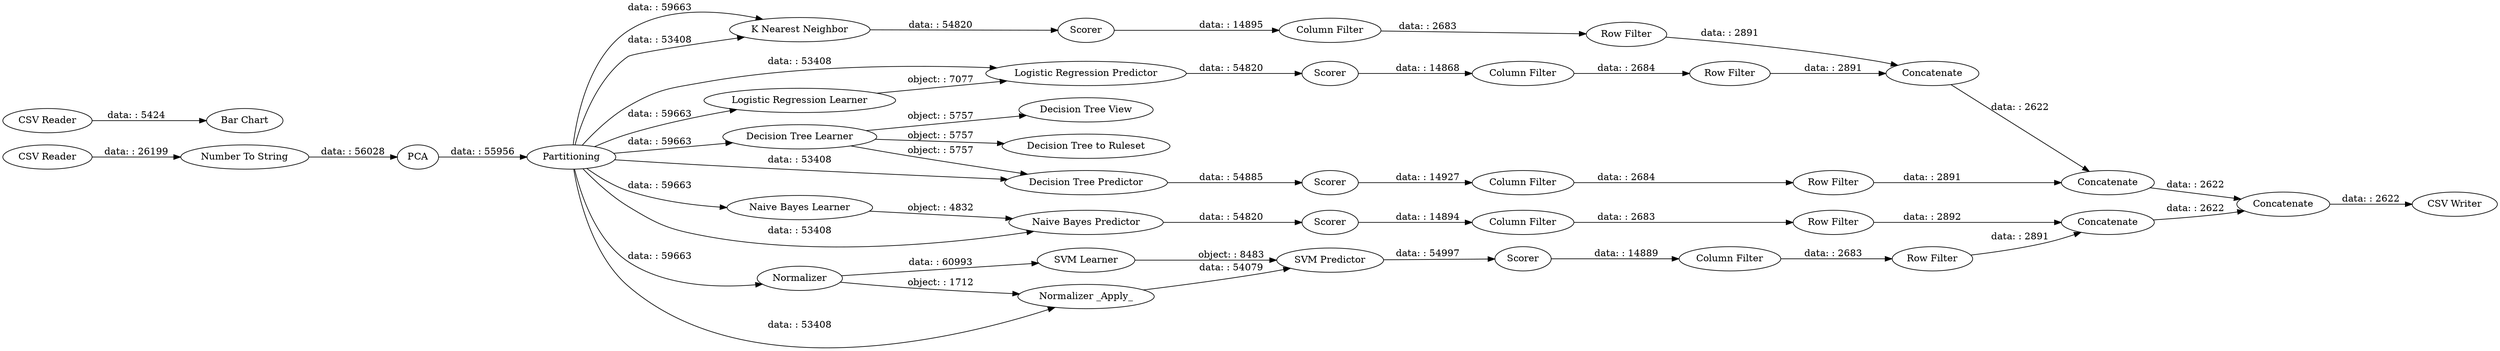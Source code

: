 digraph {
	"-2411952641955418244_25" [label=Scorer]
	"-2411952641955418244_36" [label="Column Filter"]
	"-2411952641955418244_43" [label="CSV Writer"]
	"-2411952641955418244_30" [label="Row Filter"]
	"-2411952641955418244_26" [label="Column Filter"]
	"-2411952641955418244_18" [label="Logistic Regression Learner"]
	"-2411952641955418244_40" [label=Concatenate]
	"-2411952641955418244_8" [label="SVM Learner"]
	"-2411952641955418244_17" [label=Scorer]
	"-2411952641955418244_19" [label="Logistic Regression Predictor"]
	"-2411952641955418244_14" [label="Naive Bayes Predictor"]
	"-2411952641955418244_15" [label=Scorer]
	"-2411952641955418244_44" [label="CSV Reader"]
	"-2411952641955418244_41" [label=Concatenate]
	"-2411952641955418244_20" [label=Scorer]
	"-2411952641955418244_16" [label="K Nearest Neighbor"]
	"-2411952641955418244_10" [label=Scorer]
	"-2411952641955418244_39" [label=Concatenate]
	"-2411952641955418244_37" [label="Row Filter"]
	"-2411952641955418244_38" [label=Concatenate]
	"-2411952641955418244_35" [label="Row Filter"]
	"-2411952641955418244_9" [label="SVM Predictor"]
	"-2411952641955418244_22" [label="Decision Tree View"]
	"-2411952641955418244_29" [label="Column Filter"]
	"-2411952641955418244_21" [label="Decision Tree Learner"]
	"-2411952641955418244_7" [label="Normalizer _Apply_"]
	"-2411952641955418244_12" [label="Number To String"]
	"-2411952641955418244_3" [label=Normalizer]
	"-2411952641955418244_24" [label="Decision Tree to Ruleset"]
	"-2411952641955418244_33" [label="Row Filter"]
	"-2411952641955418244_13" [label="Naive Bayes Learner"]
	"-2411952641955418244_11" [label=PCA]
	"-2411952641955418244_6" [label=Partitioning]
	"-2411952641955418244_34" [label="Column Filter"]
	"-2411952641955418244_42" [label="Bar Chart"]
	"-2411952641955418244_1" [label="CSV Reader"]
	"-2411952641955418244_32" [label="Column Filter"]
	"-2411952641955418244_23" [label="Decision Tree Predictor"]
	"-2411952641955418244_31" [label="Row Filter"]
	"-2411952641955418244_17" -> "-2411952641955418244_32" [label="data: : 14895"]
	"-2411952641955418244_9" -> "-2411952641955418244_10" [label="data: : 54997"]
	"-2411952641955418244_23" -> "-2411952641955418244_25" [label="data: : 54885"]
	"-2411952641955418244_7" -> "-2411952641955418244_9" [label="data: : 54079"]
	"-2411952641955418244_6" -> "-2411952641955418244_16" [label="data: : 59663"]
	"-2411952641955418244_1" -> "-2411952641955418244_12" [label="data: : 26199"]
	"-2411952641955418244_6" -> "-2411952641955418244_21" [label="data: : 59663"]
	"-2411952641955418244_31" -> "-2411952641955418244_38" [label="data: : 2891"]
	"-2411952641955418244_40" -> "-2411952641955418244_41" [label="data: : 2622"]
	"-2411952641955418244_21" -> "-2411952641955418244_22" [label="object: : 5757"]
	"-2411952641955418244_16" -> "-2411952641955418244_17" [label="data: : 54820"]
	"-2411952641955418244_6" -> "-2411952641955418244_13" [label="data: : 59663"]
	"-2411952641955418244_10" -> "-2411952641955418244_26" [label="data: : 14889"]
	"-2411952641955418244_19" -> "-2411952641955418244_20" [label="data: : 54820"]
	"-2411952641955418244_18" -> "-2411952641955418244_19" [label="object: : 7077"]
	"-2411952641955418244_20" -> "-2411952641955418244_34" [label="data: : 14868"]
	"-2411952641955418244_13" -> "-2411952641955418244_14" [label="object: : 4832"]
	"-2411952641955418244_44" -> "-2411952641955418244_42" [label="data: : 5424"]
	"-2411952641955418244_26" -> "-2411952641955418244_31" [label="data: : 2683"]
	"-2411952641955418244_29" -> "-2411952641955418244_30" [label="data: : 2683"]
	"-2411952641955418244_6" -> "-2411952641955418244_16" [label="data: : 53408"]
	"-2411952641955418244_11" -> "-2411952641955418244_6" [label="data: : 55956"]
	"-2411952641955418244_32" -> "-2411952641955418244_33" [label="data: : 2683"]
	"-2411952641955418244_30" -> "-2411952641955418244_38" [label="data: : 2892"]
	"-2411952641955418244_14" -> "-2411952641955418244_15" [label="data: : 54820"]
	"-2411952641955418244_36" -> "-2411952641955418244_37" [label="data: : 2684"]
	"-2411952641955418244_21" -> "-2411952641955418244_24" [label="object: : 5757"]
	"-2411952641955418244_6" -> "-2411952641955418244_19" [label="data: : 53408"]
	"-2411952641955418244_41" -> "-2411952641955418244_43" [label="data: : 2622"]
	"-2411952641955418244_6" -> "-2411952641955418244_3" [label="data: : 59663"]
	"-2411952641955418244_6" -> "-2411952641955418244_14" [label="data: : 53408"]
	"-2411952641955418244_6" -> "-2411952641955418244_18" [label="data: : 59663"]
	"-2411952641955418244_33" -> "-2411952641955418244_39" [label="data: : 2891"]
	"-2411952641955418244_38" -> "-2411952641955418244_41" [label="data: : 2622"]
	"-2411952641955418244_21" -> "-2411952641955418244_23" [label="object: : 5757"]
	"-2411952641955418244_25" -> "-2411952641955418244_36" [label="data: : 14927"]
	"-2411952641955418244_3" -> "-2411952641955418244_7" [label="object: : 1712"]
	"-2411952641955418244_34" -> "-2411952641955418244_35" [label="data: : 2684"]
	"-2411952641955418244_37" -> "-2411952641955418244_40" [label="data: : 2891"]
	"-2411952641955418244_3" -> "-2411952641955418244_8" [label="data: : 60993"]
	"-2411952641955418244_39" -> "-2411952641955418244_40" [label="data: : 2622"]
	"-2411952641955418244_15" -> "-2411952641955418244_29" [label="data: : 14894"]
	"-2411952641955418244_35" -> "-2411952641955418244_39" [label="data: : 2891"]
	"-2411952641955418244_6" -> "-2411952641955418244_7" [label="data: : 53408"]
	"-2411952641955418244_8" -> "-2411952641955418244_9" [label="object: : 8483"]
	"-2411952641955418244_12" -> "-2411952641955418244_11" [label="data: : 56028"]
	"-2411952641955418244_6" -> "-2411952641955418244_23" [label="data: : 53408"]
	rankdir=LR
}
